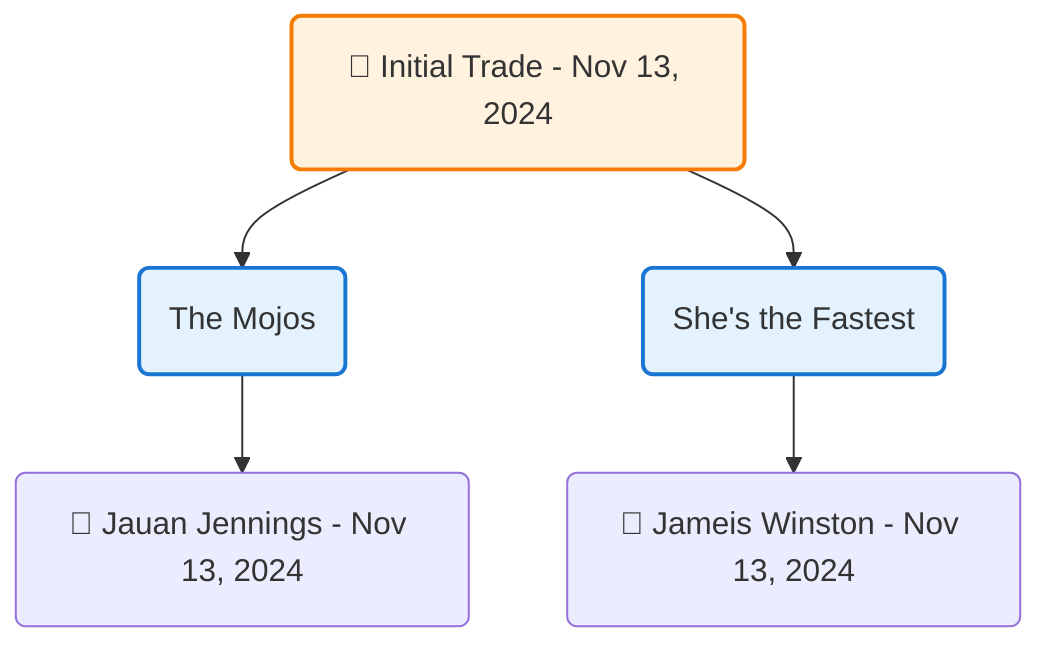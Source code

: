 flowchart TD

    TRADE_MAIN("🔄 Initial Trade - Nov 13, 2024")
    TEAM_1("The Mojos")
    TEAM_2("She's the Fastest")
    NODE_23fe4d85-d42d-46bc-97b6-3a26ee8ec01e("🔄 Jauan Jennings - Nov 13, 2024")
    NODE_3f413ad5-8ad4-4302-a57a-ed74b1a34fad("🔄 Jameis Winston - Nov 13, 2024")

    TRADE_MAIN --> TEAM_1
    TRADE_MAIN --> TEAM_2
    TEAM_1 --> NODE_23fe4d85-d42d-46bc-97b6-3a26ee8ec01e
    TEAM_2 --> NODE_3f413ad5-8ad4-4302-a57a-ed74b1a34fad

    %% Node styling
    classDef teamNode fill:#e3f2fd,stroke:#1976d2,stroke-width:2px
    classDef tradeNode fill:#fff3e0,stroke:#f57c00,stroke-width:2px
    classDef playerNode fill:#f3e5f5,stroke:#7b1fa2,stroke-width:1px
    classDef nonRootPlayerNode fill:#f5f5f5,stroke:#757575,stroke-width:1px
    classDef endNode fill:#ffebee,stroke:#c62828,stroke-width:2px
    classDef waiverNode fill:#e8f5e8,stroke:#388e3c,stroke-width:2px
    classDef championshipNode fill:#fff9c4,stroke:#f57f17,stroke-width:3px

    class TEAM_1,TEAM_2 teamNode
    class TRADE_MAIN tradeNode